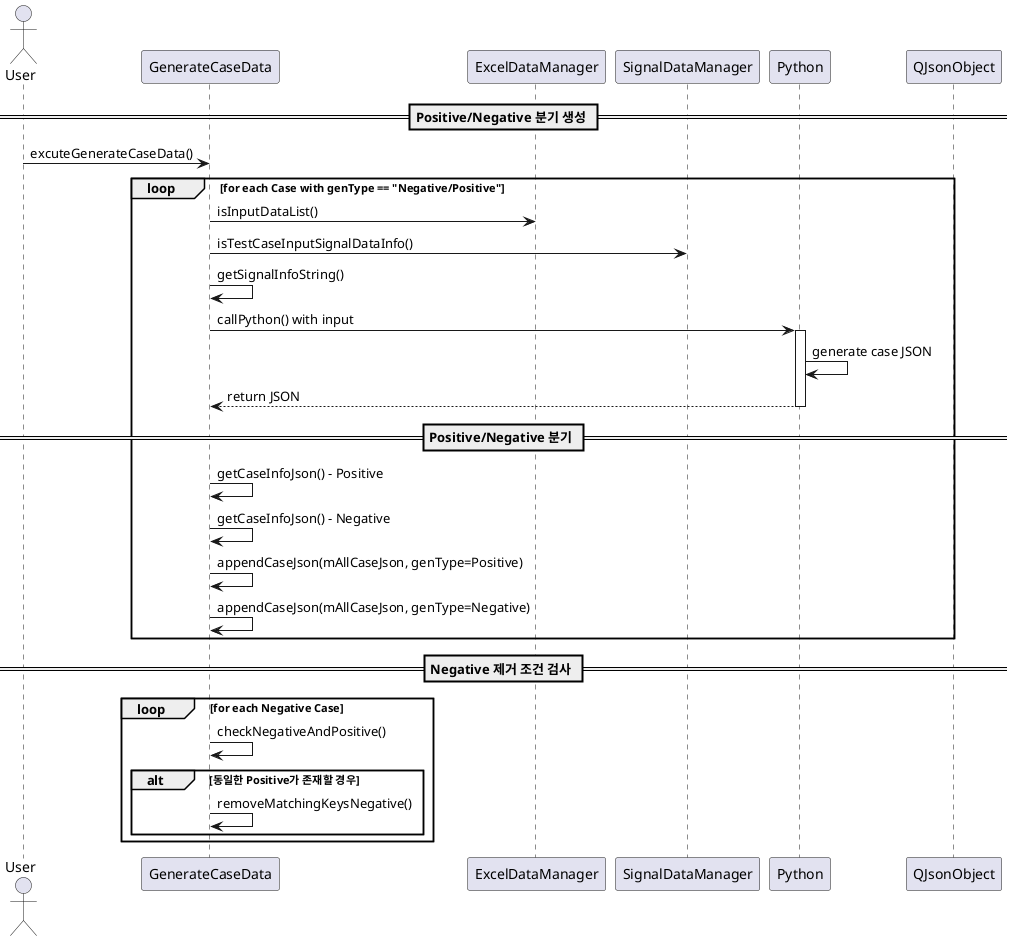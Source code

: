 @startuml

actor User order 10

participant GenerateCaseData order 20
participant ExcelDataManager order 30
participant SignalDataManager order 40
participant Python order 50
participant QJsonObject order 60

== Positive/Negative 분기 생성 ==

User -> GenerateCaseData : excuteGenerateCaseData()

loop for each Case with genType == "Negative/Positive"
    GenerateCaseData -> ExcelDataManager : isInputDataList()

    GenerateCaseData -> SignalDataManager : isTestCaseInputSignalDataInfo()
    GenerateCaseData -> GenerateCaseData : getSignalInfoString()

    GenerateCaseData -> Python : callPython() with input
    activate Python
    Python -> Python : generate case JSON
    Python --> GenerateCaseData : return JSON
    deactivate Python

    == Positive/Negative 분기 ==
    GenerateCaseData -> GenerateCaseData : getCaseInfoJson() - Positive
    GenerateCaseData -> GenerateCaseData : getCaseInfoJson() - Negative

    GenerateCaseData -> GenerateCaseData : appendCaseJson(mAllCaseJson, genType=Positive)
    GenerateCaseData -> GenerateCaseData : appendCaseJson(mAllCaseJson, genType=Negative)

end

== Negative 제거 조건 검사 ==

loop for each Negative Case
    GenerateCaseData -> GenerateCaseData : checkNegativeAndPositive()
    alt 동일한 Positive가 존재할 경우
        GenerateCaseData -> GenerateCaseData : removeMatchingKeysNegative()
    end
end

@enduml